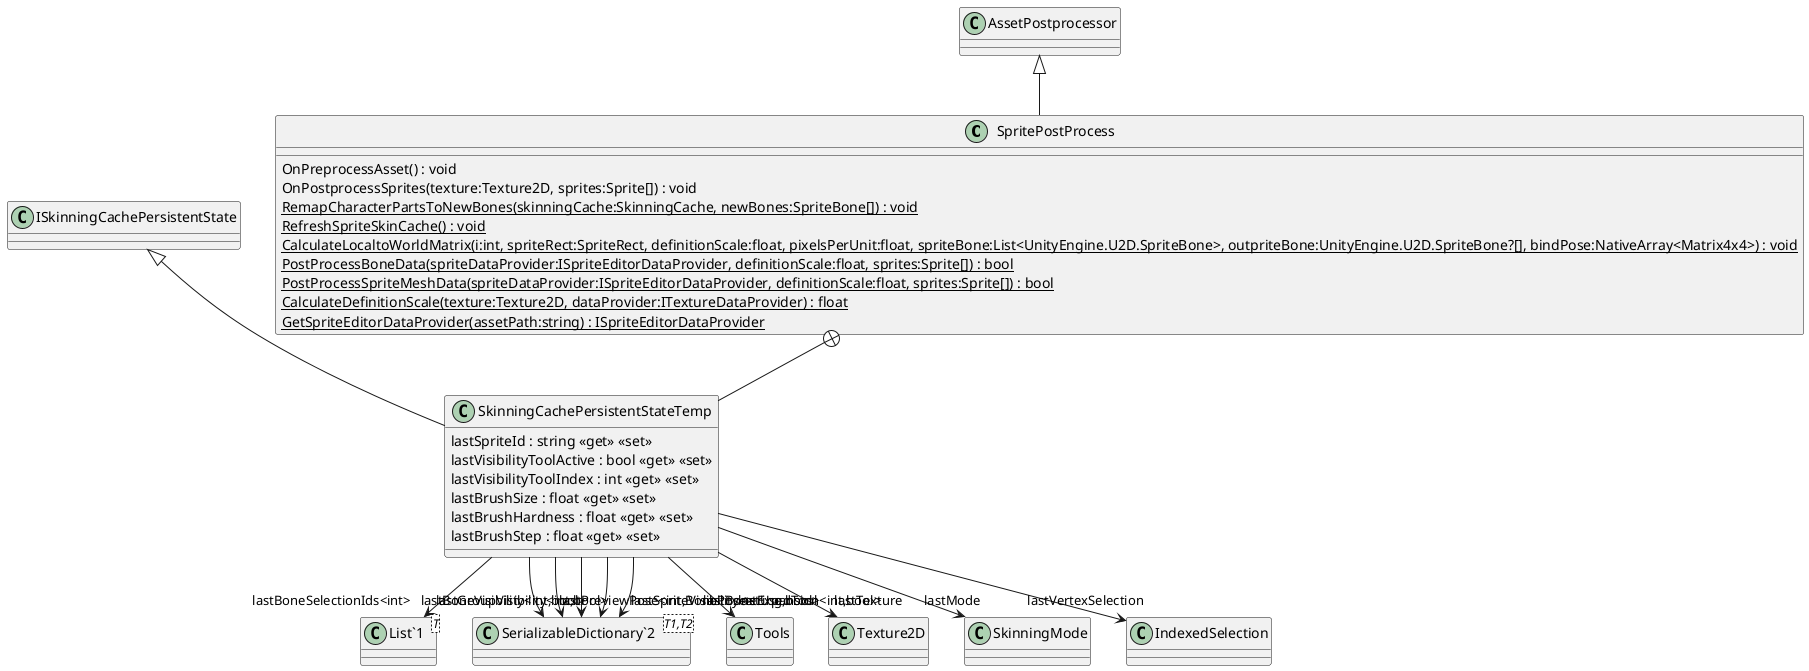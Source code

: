 @startuml
class SpritePostProcess {
    OnPreprocessAsset() : void
    OnPostprocessSprites(texture:Texture2D, sprites:Sprite[]) : void
    {static} RemapCharacterPartsToNewBones(skinningCache:SkinningCache, newBones:SpriteBone[]) : void
    {static} RefreshSpriteSkinCache() : void
    {static} CalculateLocaltoWorldMatrix(i:int, spriteRect:SpriteRect, definitionScale:float, pixelsPerUnit:float, spriteBone:List<UnityEngine.U2D.SpriteBone>, outpriteBone:UnityEngine.U2D.SpriteBone?[], bindPose:NativeArray<Matrix4x4>) : void
    {static} PostProcessBoneData(spriteDataProvider:ISpriteEditorDataProvider, definitionScale:float, sprites:Sprite[]) : bool
    {static} PostProcessSpriteMeshData(spriteDataProvider:ISpriteEditorDataProvider, definitionScale:float, sprites:Sprite[]) : bool
    {static} CalculateDefinitionScale(texture:Texture2D, dataProvider:ITextureDataProvider) : float
    {static} GetSpriteEditorDataProvider(assetPath:string) : ISpriteEditorDataProvider
}
class SkinningCachePersistentStateTemp {
    lastSpriteId : string <<get>> <<set>>
    lastVisibilityToolActive : bool <<get>> <<set>>
    lastVisibilityToolIndex : int <<get>> <<set>>
    lastBrushSize : float <<get>> <<set>>
    lastBrushHardness : float <<get>> <<set>>
    lastBrushStep : float <<get>> <<set>>
}
class "List`1"<T> {
}
class "SerializableDictionary`2"<T1,T2> {
}
AssetPostprocessor <|-- SpritePostProcess
SpritePostProcess +-- SkinningCachePersistentStateTemp
ISkinningCachePersistentState <|-- SkinningCachePersistentStateTemp
SkinningCachePersistentStateTemp --> "lastUsedTool" Tools
SkinningCachePersistentStateTemp --> "lastBoneSelectionIds<int>" "List`1"
SkinningCachePersistentStateTemp --> "lastTexture" Texture2D
SkinningCachePersistentStateTemp --> "lastPreviewPose<int,BonePose>" "SerializableDictionary`2"
SkinningCachePersistentStateTemp --> "lastBoneVisibility<int,bool>" "SerializableDictionary`2"
SkinningCachePersistentStateTemp --> "lastBoneExpansion<int,bool>" "SerializableDictionary`2"
SkinningCachePersistentStateTemp --> "lastSpriteVisibility<string,bool>" "SerializableDictionary`2"
SkinningCachePersistentStateTemp --> "lastGroupVisibility<int,bool>" "SerializableDictionary`2"
SkinningCachePersistentStateTemp --> "lastMode" SkinningMode
SkinningCachePersistentStateTemp --> "lastVertexSelection" IndexedSelection
@enduml
